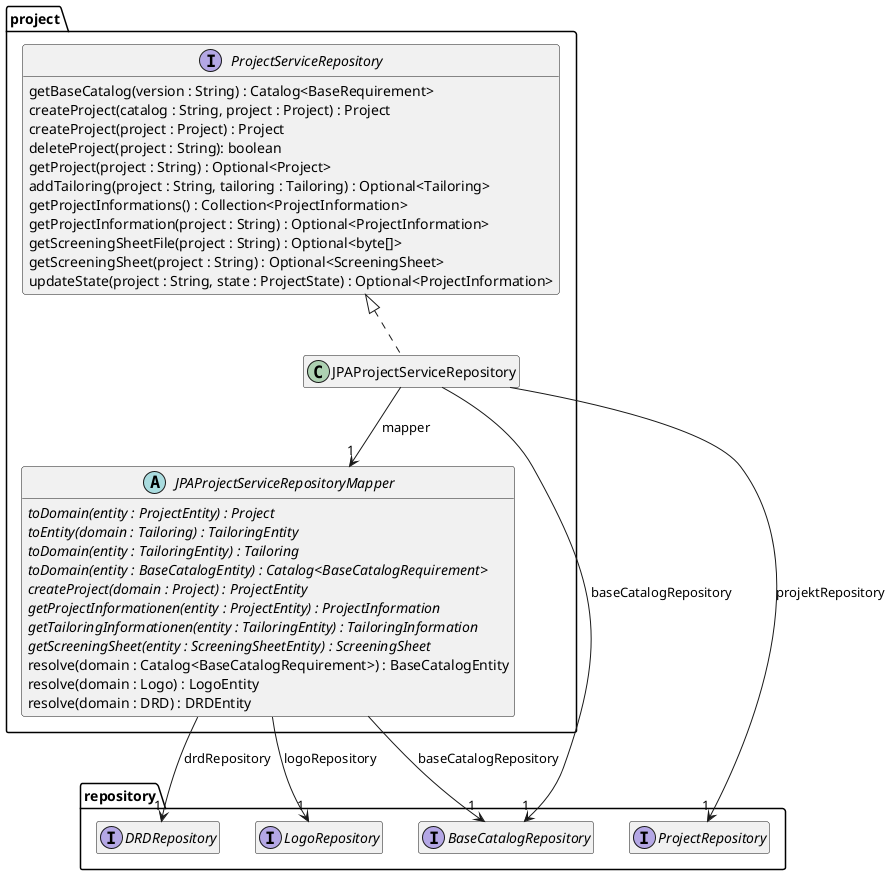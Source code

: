 @startuml Ebene3.png
hide empty members

package repository {
    interface BaseCatalogRepository
    interface LogoRepository
    interface ProjectRepository
    interface DRDRepository
}
package project {

    interface ProjectServiceRepository {
        getBaseCatalog(version : String) : Catalog<BaseRequirement>
        createProject(catalog : String, project : Project) : Project
        createProject(project : Project) : Project
        deleteProject(project : String): boolean
        getProject(project : String) : Optional<Project>
        addTailoring(project : String, tailoring : Tailoring) : Optional<Tailoring>
        getProjectInformations() : Collection<ProjectInformation>
        getProjectInformation(project : String) : Optional<ProjectInformation>
        getScreeningSheetFile(project : String) : Optional<byte[]>
        getScreeningSheet(project : String) : Optional<ScreeningSheet>
        updateState(project : String, state : ProjectState) : Optional<ProjectInformation>
    }

    abstract class JPAProjectServiceRepositoryMapper {
        {abstract} toDomain(entity : ProjectEntity) : Project
        {abstract} toEntity(domain : Tailoring) : TailoringEntity
        {abstract} toDomain(entity : TailoringEntity) : Tailoring
        {abstract} toDomain(entity : BaseCatalogEntity) : Catalog<BaseCatalogRequirement>
        {abstract} createProject(domain : Project) : ProjectEntity
        {abstract} getProjectInformationen(entity : ProjectEntity) : ProjectInformation
        {abstract} getTailoringInformationen(entity : TailoringEntity) : TailoringInformation
        {abstract} getScreeningSheet(entity : ScreeningSheetEntity) : ScreeningSheet
        resolve(domain : Catalog<BaseCatalogRequirement>) : BaseCatalogEntity
        resolve(domain : Logo) : LogoEntity
        resolve(domain : DRD) : DRDEntity
    }
    JPAProjectServiceRepositoryMapper --> "1" LogoRepository : logoRepository
    JPAProjectServiceRepositoryMapper --> "1" BaseCatalogRepository : baseCatalogRepository
    JPAProjectServiceRepositoryMapper --> "1" DRDRepository : drdRepository

    class JPAProjectServiceRepository {
    }
    ProjectServiceRepository <|.. JPAProjectServiceRepository
    JPAProjectServiceRepository --> "1" JPAProjectServiceRepositoryMapper : mapper
    JPAProjectServiceRepository --> "1" ProjectRepository : projektRepository
    JPAProjectServiceRepository --> "1" BaseCatalogRepository : baseCatalogRepository

}
@enduml